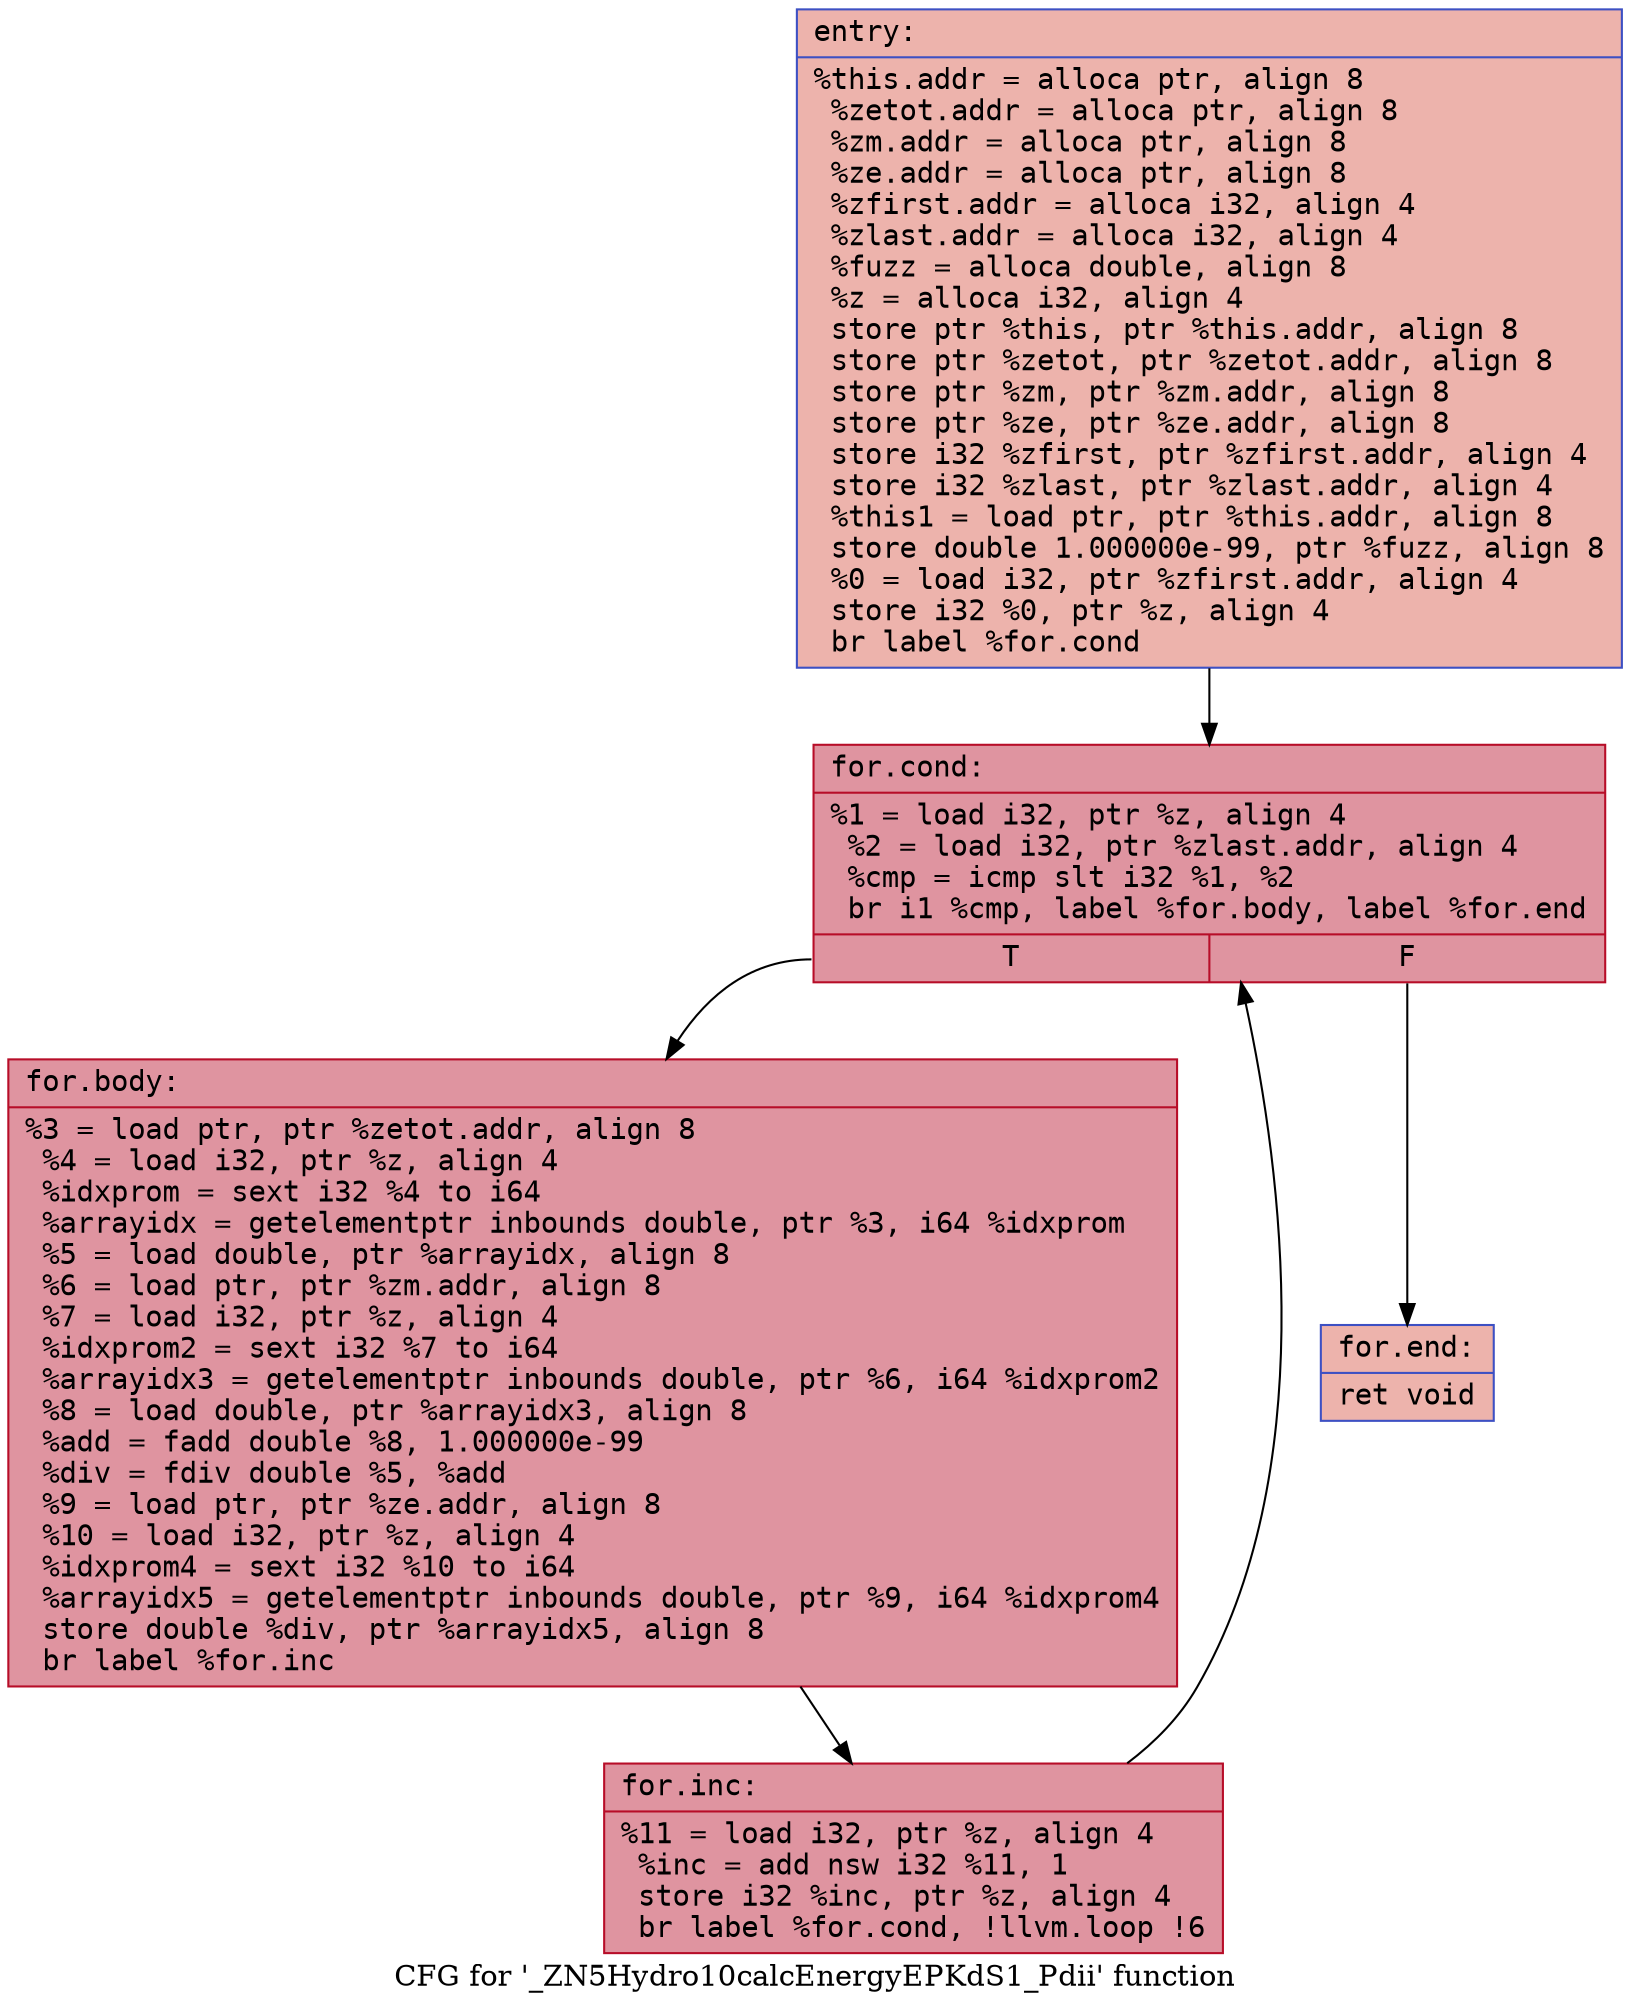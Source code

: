 digraph "CFG for '_ZN5Hydro10calcEnergyEPKdS1_Pdii' function" {
	label="CFG for '_ZN5Hydro10calcEnergyEPKdS1_Pdii' function";

	Node0x5618698e7de0 [shape=record,color="#3d50c3ff", style=filled, fillcolor="#d6524470" fontname="Courier",label="{entry:\l|  %this.addr = alloca ptr, align 8\l  %zetot.addr = alloca ptr, align 8\l  %zm.addr = alloca ptr, align 8\l  %ze.addr = alloca ptr, align 8\l  %zfirst.addr = alloca i32, align 4\l  %zlast.addr = alloca i32, align 4\l  %fuzz = alloca double, align 8\l  %z = alloca i32, align 4\l  store ptr %this, ptr %this.addr, align 8\l  store ptr %zetot, ptr %zetot.addr, align 8\l  store ptr %zm, ptr %zm.addr, align 8\l  store ptr %ze, ptr %ze.addr, align 8\l  store i32 %zfirst, ptr %zfirst.addr, align 4\l  store i32 %zlast, ptr %zlast.addr, align 4\l  %this1 = load ptr, ptr %this.addr, align 8\l  store double 1.000000e-99, ptr %fuzz, align 8\l  %0 = load i32, ptr %zfirst.addr, align 4\l  store i32 %0, ptr %z, align 4\l  br label %for.cond\l}"];
	Node0x5618698e7de0 -> Node0x5618698e8e10[tooltip="entry -> for.cond\nProbability 100.00%" ];
	Node0x5618698e8e10 [shape=record,color="#b70d28ff", style=filled, fillcolor="#b70d2870" fontname="Courier",label="{for.cond:\l|  %1 = load i32, ptr %z, align 4\l  %2 = load i32, ptr %zlast.addr, align 4\l  %cmp = icmp slt i32 %1, %2\l  br i1 %cmp, label %for.body, label %for.end\l|{<s0>T|<s1>F}}"];
	Node0x5618698e8e10:s0 -> Node0x5618698e9090[tooltip="for.cond -> for.body\nProbability 96.88%" ];
	Node0x5618698e8e10:s1 -> Node0x5618698e9110[tooltip="for.cond -> for.end\nProbability 3.12%" ];
	Node0x5618698e9090 [shape=record,color="#b70d28ff", style=filled, fillcolor="#b70d2870" fontname="Courier",label="{for.body:\l|  %3 = load ptr, ptr %zetot.addr, align 8\l  %4 = load i32, ptr %z, align 4\l  %idxprom = sext i32 %4 to i64\l  %arrayidx = getelementptr inbounds double, ptr %3, i64 %idxprom\l  %5 = load double, ptr %arrayidx, align 8\l  %6 = load ptr, ptr %zm.addr, align 8\l  %7 = load i32, ptr %z, align 4\l  %idxprom2 = sext i32 %7 to i64\l  %arrayidx3 = getelementptr inbounds double, ptr %6, i64 %idxprom2\l  %8 = load double, ptr %arrayidx3, align 8\l  %add = fadd double %8, 1.000000e-99\l  %div = fdiv double %5, %add\l  %9 = load ptr, ptr %ze.addr, align 8\l  %10 = load i32, ptr %z, align 4\l  %idxprom4 = sext i32 %10 to i64\l  %arrayidx5 = getelementptr inbounds double, ptr %9, i64 %idxprom4\l  store double %div, ptr %arrayidx5, align 8\l  br label %for.inc\l}"];
	Node0x5618698e9090 -> Node0x5618698e9df0[tooltip="for.body -> for.inc\nProbability 100.00%" ];
	Node0x5618698e9df0 [shape=record,color="#b70d28ff", style=filled, fillcolor="#b70d2870" fontname="Courier",label="{for.inc:\l|  %11 = load i32, ptr %z, align 4\l  %inc = add nsw i32 %11, 1\l  store i32 %inc, ptr %z, align 4\l  br label %for.cond, !llvm.loop !6\l}"];
	Node0x5618698e9df0 -> Node0x5618698e8e10[tooltip="for.inc -> for.cond\nProbability 100.00%" ];
	Node0x5618698e9110 [shape=record,color="#3d50c3ff", style=filled, fillcolor="#d6524470" fontname="Courier",label="{for.end:\l|  ret void\l}"];
}
